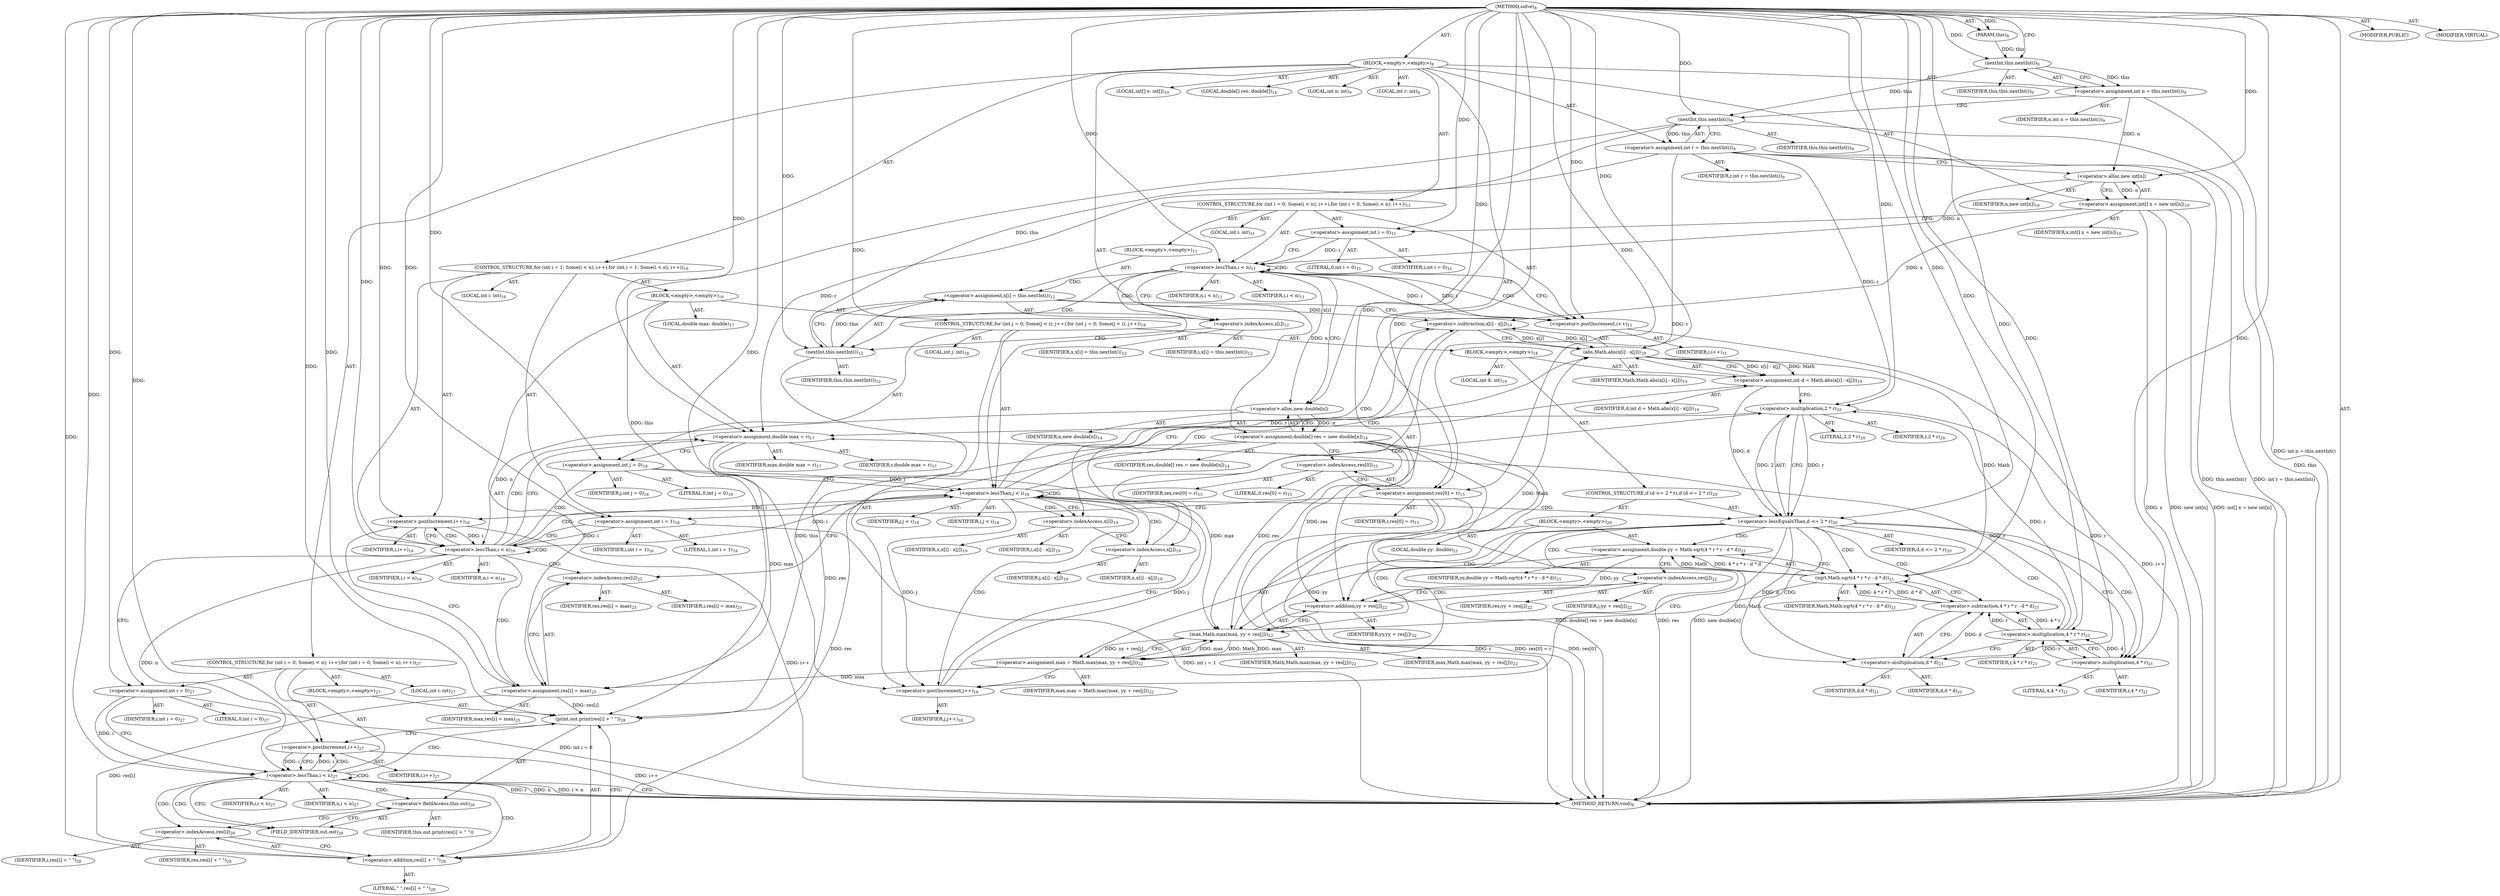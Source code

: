 digraph "solve" {  
"29" [label = <(METHOD,solve)<SUB>8</SUB>> ]
"4" [label = <(PARAM,this)<SUB>8</SUB>> ]
"30" [label = <(BLOCK,&lt;empty&gt;,&lt;empty&gt;)<SUB>8</SUB>> ]
"31" [label = <(LOCAL,int n: int)<SUB>9</SUB>> ]
"32" [label = <(LOCAL,int r: int)<SUB>9</SUB>> ]
"33" [label = <(&lt;operator&gt;.assignment,int n = this.nextInt())<SUB>9</SUB>> ]
"34" [label = <(IDENTIFIER,n,int n = this.nextInt())<SUB>9</SUB>> ]
"35" [label = <(nextInt,this.nextInt())<SUB>9</SUB>> ]
"3" [label = <(IDENTIFIER,this,this.nextInt())<SUB>9</SUB>> ]
"36" [label = <(&lt;operator&gt;.assignment,int r = this.nextInt())<SUB>9</SUB>> ]
"37" [label = <(IDENTIFIER,r,int r = this.nextInt())<SUB>9</SUB>> ]
"38" [label = <(nextInt,this.nextInt())<SUB>9</SUB>> ]
"5" [label = <(IDENTIFIER,this,this.nextInt())<SUB>9</SUB>> ]
"39" [label = <(LOCAL,int[] x: int[])<SUB>10</SUB>> ]
"40" [label = <(&lt;operator&gt;.assignment,int[] x = new int[n])<SUB>10</SUB>> ]
"41" [label = <(IDENTIFIER,x,int[] x = new int[n])<SUB>10</SUB>> ]
"42" [label = <(&lt;operator&gt;.alloc,new int[n])> ]
"43" [label = <(IDENTIFIER,n,new int[n])<SUB>10</SUB>> ]
"44" [label = <(CONTROL_STRUCTURE,for (int i = 0; Some(i &lt; n); i++),for (int i = 0; Some(i &lt; n); i++))<SUB>11</SUB>> ]
"45" [label = <(LOCAL,int i: int)<SUB>11</SUB>> ]
"46" [label = <(&lt;operator&gt;.assignment,int i = 0)<SUB>11</SUB>> ]
"47" [label = <(IDENTIFIER,i,int i = 0)<SUB>11</SUB>> ]
"48" [label = <(LITERAL,0,int i = 0)<SUB>11</SUB>> ]
"49" [label = <(&lt;operator&gt;.lessThan,i &lt; n)<SUB>11</SUB>> ]
"50" [label = <(IDENTIFIER,i,i &lt; n)<SUB>11</SUB>> ]
"51" [label = <(IDENTIFIER,n,i &lt; n)<SUB>11</SUB>> ]
"52" [label = <(&lt;operator&gt;.postIncrement,i++)<SUB>11</SUB>> ]
"53" [label = <(IDENTIFIER,i,i++)<SUB>11</SUB>> ]
"54" [label = <(BLOCK,&lt;empty&gt;,&lt;empty&gt;)<SUB>11</SUB>> ]
"55" [label = <(&lt;operator&gt;.assignment,x[i] = this.nextInt())<SUB>12</SUB>> ]
"56" [label = <(&lt;operator&gt;.indexAccess,x[i])<SUB>12</SUB>> ]
"57" [label = <(IDENTIFIER,x,x[i] = this.nextInt())<SUB>12</SUB>> ]
"58" [label = <(IDENTIFIER,i,x[i] = this.nextInt())<SUB>12</SUB>> ]
"59" [label = <(nextInt,this.nextInt())<SUB>12</SUB>> ]
"6" [label = <(IDENTIFIER,this,this.nextInt())<SUB>12</SUB>> ]
"60" [label = <(LOCAL,double[] res: double[])<SUB>14</SUB>> ]
"61" [label = <(&lt;operator&gt;.assignment,double[] res = new double[n])<SUB>14</SUB>> ]
"62" [label = <(IDENTIFIER,res,double[] res = new double[n])<SUB>14</SUB>> ]
"63" [label = <(&lt;operator&gt;.alloc,new double[n])> ]
"64" [label = <(IDENTIFIER,n,new double[n])<SUB>14</SUB>> ]
"65" [label = <(&lt;operator&gt;.assignment,res[0] = r)<SUB>15</SUB>> ]
"66" [label = <(&lt;operator&gt;.indexAccess,res[0])<SUB>15</SUB>> ]
"67" [label = <(IDENTIFIER,res,res[0] = r)<SUB>15</SUB>> ]
"68" [label = <(LITERAL,0,res[0] = r)<SUB>15</SUB>> ]
"69" [label = <(IDENTIFIER,r,res[0] = r)<SUB>15</SUB>> ]
"70" [label = <(CONTROL_STRUCTURE,for (int i = 1; Some(i &lt; n); i++),for (int i = 1; Some(i &lt; n); i++))<SUB>16</SUB>> ]
"71" [label = <(LOCAL,int i: int)<SUB>16</SUB>> ]
"72" [label = <(&lt;operator&gt;.assignment,int i = 1)<SUB>16</SUB>> ]
"73" [label = <(IDENTIFIER,i,int i = 1)<SUB>16</SUB>> ]
"74" [label = <(LITERAL,1,int i = 1)<SUB>16</SUB>> ]
"75" [label = <(&lt;operator&gt;.lessThan,i &lt; n)<SUB>16</SUB>> ]
"76" [label = <(IDENTIFIER,i,i &lt; n)<SUB>16</SUB>> ]
"77" [label = <(IDENTIFIER,n,i &lt; n)<SUB>16</SUB>> ]
"78" [label = <(&lt;operator&gt;.postIncrement,i++)<SUB>16</SUB>> ]
"79" [label = <(IDENTIFIER,i,i++)<SUB>16</SUB>> ]
"80" [label = <(BLOCK,&lt;empty&gt;,&lt;empty&gt;)<SUB>16</SUB>> ]
"81" [label = <(LOCAL,double max: double)<SUB>17</SUB>> ]
"82" [label = <(&lt;operator&gt;.assignment,double max = r)<SUB>17</SUB>> ]
"83" [label = <(IDENTIFIER,max,double max = r)<SUB>17</SUB>> ]
"84" [label = <(IDENTIFIER,r,double max = r)<SUB>17</SUB>> ]
"85" [label = <(CONTROL_STRUCTURE,for (int j = 0; Some(j &lt; i); j++),for (int j = 0; Some(j &lt; i); j++))<SUB>18</SUB>> ]
"86" [label = <(LOCAL,int j: int)<SUB>18</SUB>> ]
"87" [label = <(&lt;operator&gt;.assignment,int j = 0)<SUB>18</SUB>> ]
"88" [label = <(IDENTIFIER,j,int j = 0)<SUB>18</SUB>> ]
"89" [label = <(LITERAL,0,int j = 0)<SUB>18</SUB>> ]
"90" [label = <(&lt;operator&gt;.lessThan,j &lt; i)<SUB>18</SUB>> ]
"91" [label = <(IDENTIFIER,j,j &lt; i)<SUB>18</SUB>> ]
"92" [label = <(IDENTIFIER,i,j &lt; i)<SUB>18</SUB>> ]
"93" [label = <(&lt;operator&gt;.postIncrement,j++)<SUB>18</SUB>> ]
"94" [label = <(IDENTIFIER,j,j++)<SUB>18</SUB>> ]
"95" [label = <(BLOCK,&lt;empty&gt;,&lt;empty&gt;)<SUB>18</SUB>> ]
"96" [label = <(LOCAL,int d: int)<SUB>19</SUB>> ]
"97" [label = <(&lt;operator&gt;.assignment,int d = Math.abs(x[i] - x[j]))<SUB>19</SUB>> ]
"98" [label = <(IDENTIFIER,d,int d = Math.abs(x[i] - x[j]))<SUB>19</SUB>> ]
"99" [label = <(abs,Math.abs(x[i] - x[j]))<SUB>19</SUB>> ]
"100" [label = <(IDENTIFIER,Math,Math.abs(x[i] - x[j]))<SUB>19</SUB>> ]
"101" [label = <(&lt;operator&gt;.subtraction,x[i] - x[j])<SUB>19</SUB>> ]
"102" [label = <(&lt;operator&gt;.indexAccess,x[i])<SUB>19</SUB>> ]
"103" [label = <(IDENTIFIER,x,x[i] - x[j])<SUB>19</SUB>> ]
"104" [label = <(IDENTIFIER,i,x[i] - x[j])<SUB>19</SUB>> ]
"105" [label = <(&lt;operator&gt;.indexAccess,x[j])<SUB>19</SUB>> ]
"106" [label = <(IDENTIFIER,x,x[i] - x[j])<SUB>19</SUB>> ]
"107" [label = <(IDENTIFIER,j,x[i] - x[j])<SUB>19</SUB>> ]
"108" [label = <(CONTROL_STRUCTURE,if (d &lt;= 2 * r),if (d &lt;= 2 * r))<SUB>20</SUB>> ]
"109" [label = <(&lt;operator&gt;.lessEqualsThan,d &lt;= 2 * r)<SUB>20</SUB>> ]
"110" [label = <(IDENTIFIER,d,d &lt;= 2 * r)<SUB>20</SUB>> ]
"111" [label = <(&lt;operator&gt;.multiplication,2 * r)<SUB>20</SUB>> ]
"112" [label = <(LITERAL,2,2 * r)<SUB>20</SUB>> ]
"113" [label = <(IDENTIFIER,r,2 * r)<SUB>20</SUB>> ]
"114" [label = <(BLOCK,&lt;empty&gt;,&lt;empty&gt;)<SUB>20</SUB>> ]
"115" [label = <(LOCAL,double yy: double)<SUB>21</SUB>> ]
"116" [label = <(&lt;operator&gt;.assignment,double yy = Math.sqrt(4 * r * r - d * d))<SUB>21</SUB>> ]
"117" [label = <(IDENTIFIER,yy,double yy = Math.sqrt(4 * r * r - d * d))<SUB>21</SUB>> ]
"118" [label = <(sqrt,Math.sqrt(4 * r * r - d * d))<SUB>21</SUB>> ]
"119" [label = <(IDENTIFIER,Math,Math.sqrt(4 * r * r - d * d))<SUB>21</SUB>> ]
"120" [label = <(&lt;operator&gt;.subtraction,4 * r * r - d * d)<SUB>21</SUB>> ]
"121" [label = <(&lt;operator&gt;.multiplication,4 * r * r)<SUB>21</SUB>> ]
"122" [label = <(&lt;operator&gt;.multiplication,4 * r)<SUB>21</SUB>> ]
"123" [label = <(LITERAL,4,4 * r)<SUB>21</SUB>> ]
"124" [label = <(IDENTIFIER,r,4 * r)<SUB>21</SUB>> ]
"125" [label = <(IDENTIFIER,r,4 * r * r)<SUB>21</SUB>> ]
"126" [label = <(&lt;operator&gt;.multiplication,d * d)<SUB>21</SUB>> ]
"127" [label = <(IDENTIFIER,d,d * d)<SUB>21</SUB>> ]
"128" [label = <(IDENTIFIER,d,d * d)<SUB>21</SUB>> ]
"129" [label = <(&lt;operator&gt;.assignment,max = Math.max(max, yy + res[j]))<SUB>22</SUB>> ]
"130" [label = <(IDENTIFIER,max,max = Math.max(max, yy + res[j]))<SUB>22</SUB>> ]
"131" [label = <(max,Math.max(max, yy + res[j]))<SUB>22</SUB>> ]
"132" [label = <(IDENTIFIER,Math,Math.max(max, yy + res[j]))<SUB>22</SUB>> ]
"133" [label = <(IDENTIFIER,max,Math.max(max, yy + res[j]))<SUB>22</SUB>> ]
"134" [label = <(&lt;operator&gt;.addition,yy + res[j])<SUB>22</SUB>> ]
"135" [label = <(IDENTIFIER,yy,yy + res[j])<SUB>22</SUB>> ]
"136" [label = <(&lt;operator&gt;.indexAccess,res[j])<SUB>22</SUB>> ]
"137" [label = <(IDENTIFIER,res,yy + res[j])<SUB>22</SUB>> ]
"138" [label = <(IDENTIFIER,j,yy + res[j])<SUB>22</SUB>> ]
"139" [label = <(&lt;operator&gt;.assignment,res[i] = max)<SUB>25</SUB>> ]
"140" [label = <(&lt;operator&gt;.indexAccess,res[i])<SUB>25</SUB>> ]
"141" [label = <(IDENTIFIER,res,res[i] = max)<SUB>25</SUB>> ]
"142" [label = <(IDENTIFIER,i,res[i] = max)<SUB>25</SUB>> ]
"143" [label = <(IDENTIFIER,max,res[i] = max)<SUB>25</SUB>> ]
"144" [label = <(CONTROL_STRUCTURE,for (int i = 0; Some(i &lt; n); i++),for (int i = 0; Some(i &lt; n); i++))<SUB>27</SUB>> ]
"145" [label = <(LOCAL,int i: int)<SUB>27</SUB>> ]
"146" [label = <(&lt;operator&gt;.assignment,int i = 0)<SUB>27</SUB>> ]
"147" [label = <(IDENTIFIER,i,int i = 0)<SUB>27</SUB>> ]
"148" [label = <(LITERAL,0,int i = 0)<SUB>27</SUB>> ]
"149" [label = <(&lt;operator&gt;.lessThan,i &lt; n)<SUB>27</SUB>> ]
"150" [label = <(IDENTIFIER,i,i &lt; n)<SUB>27</SUB>> ]
"151" [label = <(IDENTIFIER,n,i &lt; n)<SUB>27</SUB>> ]
"152" [label = <(&lt;operator&gt;.postIncrement,i++)<SUB>27</SUB>> ]
"153" [label = <(IDENTIFIER,i,i++)<SUB>27</SUB>> ]
"154" [label = <(BLOCK,&lt;empty&gt;,&lt;empty&gt;)<SUB>27</SUB>> ]
"155" [label = <(print,out.print(res[i] + &quot; &quot;))<SUB>28</SUB>> ]
"156" [label = <(&lt;operator&gt;.fieldAccess,this.out)<SUB>28</SUB>> ]
"157" [label = <(IDENTIFIER,this,out.print(res[i] + &quot; &quot;))> ]
"158" [label = <(FIELD_IDENTIFIER,out,out)<SUB>28</SUB>> ]
"159" [label = <(&lt;operator&gt;.addition,res[i] + &quot; &quot;)<SUB>28</SUB>> ]
"160" [label = <(&lt;operator&gt;.indexAccess,res[i])<SUB>28</SUB>> ]
"161" [label = <(IDENTIFIER,res,res[i] + &quot; &quot;)<SUB>28</SUB>> ]
"162" [label = <(IDENTIFIER,i,res[i] + &quot; &quot;)<SUB>28</SUB>> ]
"163" [label = <(LITERAL,&quot; &quot;,res[i] + &quot; &quot;)<SUB>28</SUB>> ]
"164" [label = <(MODIFIER,PUBLIC)> ]
"165" [label = <(MODIFIER,VIRTUAL)> ]
"166" [label = <(METHOD_RETURN,void)<SUB>8</SUB>> ]
  "29" -> "4"  [ label = "AST: "] 
  "29" -> "30"  [ label = "AST: "] 
  "29" -> "164"  [ label = "AST: "] 
  "29" -> "165"  [ label = "AST: "] 
  "29" -> "166"  [ label = "AST: "] 
  "30" -> "31"  [ label = "AST: "] 
  "30" -> "32"  [ label = "AST: "] 
  "30" -> "33"  [ label = "AST: "] 
  "30" -> "36"  [ label = "AST: "] 
  "30" -> "39"  [ label = "AST: "] 
  "30" -> "40"  [ label = "AST: "] 
  "30" -> "44"  [ label = "AST: "] 
  "30" -> "60"  [ label = "AST: "] 
  "30" -> "61"  [ label = "AST: "] 
  "30" -> "65"  [ label = "AST: "] 
  "30" -> "70"  [ label = "AST: "] 
  "30" -> "144"  [ label = "AST: "] 
  "33" -> "34"  [ label = "AST: "] 
  "33" -> "35"  [ label = "AST: "] 
  "35" -> "3"  [ label = "AST: "] 
  "36" -> "37"  [ label = "AST: "] 
  "36" -> "38"  [ label = "AST: "] 
  "38" -> "5"  [ label = "AST: "] 
  "40" -> "41"  [ label = "AST: "] 
  "40" -> "42"  [ label = "AST: "] 
  "42" -> "43"  [ label = "AST: "] 
  "44" -> "45"  [ label = "AST: "] 
  "44" -> "46"  [ label = "AST: "] 
  "44" -> "49"  [ label = "AST: "] 
  "44" -> "52"  [ label = "AST: "] 
  "44" -> "54"  [ label = "AST: "] 
  "46" -> "47"  [ label = "AST: "] 
  "46" -> "48"  [ label = "AST: "] 
  "49" -> "50"  [ label = "AST: "] 
  "49" -> "51"  [ label = "AST: "] 
  "52" -> "53"  [ label = "AST: "] 
  "54" -> "55"  [ label = "AST: "] 
  "55" -> "56"  [ label = "AST: "] 
  "55" -> "59"  [ label = "AST: "] 
  "56" -> "57"  [ label = "AST: "] 
  "56" -> "58"  [ label = "AST: "] 
  "59" -> "6"  [ label = "AST: "] 
  "61" -> "62"  [ label = "AST: "] 
  "61" -> "63"  [ label = "AST: "] 
  "63" -> "64"  [ label = "AST: "] 
  "65" -> "66"  [ label = "AST: "] 
  "65" -> "69"  [ label = "AST: "] 
  "66" -> "67"  [ label = "AST: "] 
  "66" -> "68"  [ label = "AST: "] 
  "70" -> "71"  [ label = "AST: "] 
  "70" -> "72"  [ label = "AST: "] 
  "70" -> "75"  [ label = "AST: "] 
  "70" -> "78"  [ label = "AST: "] 
  "70" -> "80"  [ label = "AST: "] 
  "72" -> "73"  [ label = "AST: "] 
  "72" -> "74"  [ label = "AST: "] 
  "75" -> "76"  [ label = "AST: "] 
  "75" -> "77"  [ label = "AST: "] 
  "78" -> "79"  [ label = "AST: "] 
  "80" -> "81"  [ label = "AST: "] 
  "80" -> "82"  [ label = "AST: "] 
  "80" -> "85"  [ label = "AST: "] 
  "80" -> "139"  [ label = "AST: "] 
  "82" -> "83"  [ label = "AST: "] 
  "82" -> "84"  [ label = "AST: "] 
  "85" -> "86"  [ label = "AST: "] 
  "85" -> "87"  [ label = "AST: "] 
  "85" -> "90"  [ label = "AST: "] 
  "85" -> "93"  [ label = "AST: "] 
  "85" -> "95"  [ label = "AST: "] 
  "87" -> "88"  [ label = "AST: "] 
  "87" -> "89"  [ label = "AST: "] 
  "90" -> "91"  [ label = "AST: "] 
  "90" -> "92"  [ label = "AST: "] 
  "93" -> "94"  [ label = "AST: "] 
  "95" -> "96"  [ label = "AST: "] 
  "95" -> "97"  [ label = "AST: "] 
  "95" -> "108"  [ label = "AST: "] 
  "97" -> "98"  [ label = "AST: "] 
  "97" -> "99"  [ label = "AST: "] 
  "99" -> "100"  [ label = "AST: "] 
  "99" -> "101"  [ label = "AST: "] 
  "101" -> "102"  [ label = "AST: "] 
  "101" -> "105"  [ label = "AST: "] 
  "102" -> "103"  [ label = "AST: "] 
  "102" -> "104"  [ label = "AST: "] 
  "105" -> "106"  [ label = "AST: "] 
  "105" -> "107"  [ label = "AST: "] 
  "108" -> "109"  [ label = "AST: "] 
  "108" -> "114"  [ label = "AST: "] 
  "109" -> "110"  [ label = "AST: "] 
  "109" -> "111"  [ label = "AST: "] 
  "111" -> "112"  [ label = "AST: "] 
  "111" -> "113"  [ label = "AST: "] 
  "114" -> "115"  [ label = "AST: "] 
  "114" -> "116"  [ label = "AST: "] 
  "114" -> "129"  [ label = "AST: "] 
  "116" -> "117"  [ label = "AST: "] 
  "116" -> "118"  [ label = "AST: "] 
  "118" -> "119"  [ label = "AST: "] 
  "118" -> "120"  [ label = "AST: "] 
  "120" -> "121"  [ label = "AST: "] 
  "120" -> "126"  [ label = "AST: "] 
  "121" -> "122"  [ label = "AST: "] 
  "121" -> "125"  [ label = "AST: "] 
  "122" -> "123"  [ label = "AST: "] 
  "122" -> "124"  [ label = "AST: "] 
  "126" -> "127"  [ label = "AST: "] 
  "126" -> "128"  [ label = "AST: "] 
  "129" -> "130"  [ label = "AST: "] 
  "129" -> "131"  [ label = "AST: "] 
  "131" -> "132"  [ label = "AST: "] 
  "131" -> "133"  [ label = "AST: "] 
  "131" -> "134"  [ label = "AST: "] 
  "134" -> "135"  [ label = "AST: "] 
  "134" -> "136"  [ label = "AST: "] 
  "136" -> "137"  [ label = "AST: "] 
  "136" -> "138"  [ label = "AST: "] 
  "139" -> "140"  [ label = "AST: "] 
  "139" -> "143"  [ label = "AST: "] 
  "140" -> "141"  [ label = "AST: "] 
  "140" -> "142"  [ label = "AST: "] 
  "144" -> "145"  [ label = "AST: "] 
  "144" -> "146"  [ label = "AST: "] 
  "144" -> "149"  [ label = "AST: "] 
  "144" -> "152"  [ label = "AST: "] 
  "144" -> "154"  [ label = "AST: "] 
  "146" -> "147"  [ label = "AST: "] 
  "146" -> "148"  [ label = "AST: "] 
  "149" -> "150"  [ label = "AST: "] 
  "149" -> "151"  [ label = "AST: "] 
  "152" -> "153"  [ label = "AST: "] 
  "154" -> "155"  [ label = "AST: "] 
  "155" -> "156"  [ label = "AST: "] 
  "155" -> "159"  [ label = "AST: "] 
  "156" -> "157"  [ label = "AST: "] 
  "156" -> "158"  [ label = "AST: "] 
  "159" -> "160"  [ label = "AST: "] 
  "159" -> "163"  [ label = "AST: "] 
  "160" -> "161"  [ label = "AST: "] 
  "160" -> "162"  [ label = "AST: "] 
  "33" -> "38"  [ label = "CFG: "] 
  "36" -> "42"  [ label = "CFG: "] 
  "40" -> "46"  [ label = "CFG: "] 
  "61" -> "66"  [ label = "CFG: "] 
  "65" -> "72"  [ label = "CFG: "] 
  "35" -> "33"  [ label = "CFG: "] 
  "38" -> "36"  [ label = "CFG: "] 
  "42" -> "40"  [ label = "CFG: "] 
  "46" -> "49"  [ label = "CFG: "] 
  "49" -> "56"  [ label = "CFG: "] 
  "49" -> "63"  [ label = "CFG: "] 
  "52" -> "49"  [ label = "CFG: "] 
  "63" -> "61"  [ label = "CFG: "] 
  "66" -> "65"  [ label = "CFG: "] 
  "72" -> "75"  [ label = "CFG: "] 
  "75" -> "82"  [ label = "CFG: "] 
  "75" -> "146"  [ label = "CFG: "] 
  "78" -> "75"  [ label = "CFG: "] 
  "146" -> "149"  [ label = "CFG: "] 
  "149" -> "166"  [ label = "CFG: "] 
  "149" -> "158"  [ label = "CFG: "] 
  "152" -> "149"  [ label = "CFG: "] 
  "55" -> "52"  [ label = "CFG: "] 
  "82" -> "87"  [ label = "CFG: "] 
  "139" -> "78"  [ label = "CFG: "] 
  "155" -> "152"  [ label = "CFG: "] 
  "56" -> "59"  [ label = "CFG: "] 
  "59" -> "55"  [ label = "CFG: "] 
  "87" -> "90"  [ label = "CFG: "] 
  "90" -> "102"  [ label = "CFG: "] 
  "90" -> "140"  [ label = "CFG: "] 
  "93" -> "90"  [ label = "CFG: "] 
  "140" -> "139"  [ label = "CFG: "] 
  "156" -> "160"  [ label = "CFG: "] 
  "159" -> "155"  [ label = "CFG: "] 
  "97" -> "111"  [ label = "CFG: "] 
  "158" -> "156"  [ label = "CFG: "] 
  "160" -> "159"  [ label = "CFG: "] 
  "99" -> "97"  [ label = "CFG: "] 
  "109" -> "122"  [ label = "CFG: "] 
  "109" -> "93"  [ label = "CFG: "] 
  "101" -> "99"  [ label = "CFG: "] 
  "111" -> "109"  [ label = "CFG: "] 
  "116" -> "136"  [ label = "CFG: "] 
  "129" -> "93"  [ label = "CFG: "] 
  "102" -> "105"  [ label = "CFG: "] 
  "105" -> "101"  [ label = "CFG: "] 
  "118" -> "116"  [ label = "CFG: "] 
  "131" -> "129"  [ label = "CFG: "] 
  "120" -> "118"  [ label = "CFG: "] 
  "134" -> "131"  [ label = "CFG: "] 
  "121" -> "126"  [ label = "CFG: "] 
  "126" -> "120"  [ label = "CFG: "] 
  "136" -> "134"  [ label = "CFG: "] 
  "122" -> "121"  [ label = "CFG: "] 
  "29" -> "35"  [ label = "CFG: "] 
  "33" -> "166"  [ label = "DDG: int n = this.nextInt()"] 
  "38" -> "166"  [ label = "DDG: this"] 
  "36" -> "166"  [ label = "DDG: this.nextInt()"] 
  "36" -> "166"  [ label = "DDG: int r = this.nextInt()"] 
  "40" -> "166"  [ label = "DDG: x"] 
  "40" -> "166"  [ label = "DDG: new int[n]"] 
  "40" -> "166"  [ label = "DDG: int[] x = new int[n]"] 
  "61" -> "166"  [ label = "DDG: res"] 
  "61" -> "166"  [ label = "DDG: new double[n]"] 
  "61" -> "166"  [ label = "DDG: double[] res = new double[n]"] 
  "65" -> "166"  [ label = "DDG: res[0]"] 
  "65" -> "166"  [ label = "DDG: r"] 
  "65" -> "166"  [ label = "DDG: res[0] = r"] 
  "72" -> "166"  [ label = "DDG: int i = 1"] 
  "146" -> "166"  [ label = "DDG: int i = 0"] 
  "149" -> "166"  [ label = "DDG: i"] 
  "149" -> "166"  [ label = "DDG: n"] 
  "149" -> "166"  [ label = "DDG: i &lt; n"] 
  "152" -> "166"  [ label = "DDG: i++"] 
  "78" -> "166"  [ label = "DDG: i++"] 
  "52" -> "166"  [ label = "DDG: i++"] 
  "29" -> "4"  [ label = "DDG: "] 
  "35" -> "33"  [ label = "DDG: this"] 
  "38" -> "36"  [ label = "DDG: this"] 
  "42" -> "40"  [ label = "DDG: n"] 
  "63" -> "61"  [ label = "DDG: n"] 
  "36" -> "65"  [ label = "DDG: r"] 
  "29" -> "65"  [ label = "DDG: "] 
  "29" -> "46"  [ label = "DDG: "] 
  "29" -> "72"  [ label = "DDG: "] 
  "29" -> "146"  [ label = "DDG: "] 
  "4" -> "35"  [ label = "DDG: this"] 
  "29" -> "35"  [ label = "DDG: "] 
  "35" -> "38"  [ label = "DDG: this"] 
  "29" -> "38"  [ label = "DDG: "] 
  "33" -> "42"  [ label = "DDG: n"] 
  "29" -> "42"  [ label = "DDG: "] 
  "46" -> "49"  [ label = "DDG: i"] 
  "52" -> "49"  [ label = "DDG: i"] 
  "29" -> "49"  [ label = "DDG: "] 
  "42" -> "49"  [ label = "DDG: n"] 
  "49" -> "52"  [ label = "DDG: i"] 
  "29" -> "52"  [ label = "DDG: "] 
  "59" -> "55"  [ label = "DDG: this"] 
  "49" -> "63"  [ label = "DDG: n"] 
  "29" -> "63"  [ label = "DDG: "] 
  "72" -> "75"  [ label = "DDG: i"] 
  "78" -> "75"  [ label = "DDG: i"] 
  "29" -> "75"  [ label = "DDG: "] 
  "63" -> "75"  [ label = "DDG: n"] 
  "90" -> "78"  [ label = "DDG: i"] 
  "29" -> "78"  [ label = "DDG: "] 
  "111" -> "82"  [ label = "DDG: r"] 
  "121" -> "82"  [ label = "DDG: r"] 
  "29" -> "82"  [ label = "DDG: "] 
  "36" -> "82"  [ label = "DDG: r"] 
  "82" -> "139"  [ label = "DDG: max"] 
  "129" -> "139"  [ label = "DDG: max"] 
  "29" -> "139"  [ label = "DDG: "] 
  "146" -> "149"  [ label = "DDG: i"] 
  "152" -> "149"  [ label = "DDG: i"] 
  "29" -> "149"  [ label = "DDG: "] 
  "75" -> "149"  [ label = "DDG: n"] 
  "149" -> "152"  [ label = "DDG: i"] 
  "29" -> "152"  [ label = "DDG: "] 
  "29" -> "87"  [ label = "DDG: "] 
  "38" -> "155"  [ label = "DDG: this"] 
  "59" -> "155"  [ label = "DDG: this"] 
  "61" -> "155"  [ label = "DDG: res"] 
  "139" -> "155"  [ label = "DDG: res[i]"] 
  "29" -> "155"  [ label = "DDG: "] 
  "38" -> "59"  [ label = "DDG: this"] 
  "29" -> "59"  [ label = "DDG: "] 
  "87" -> "90"  [ label = "DDG: j"] 
  "93" -> "90"  [ label = "DDG: j"] 
  "29" -> "90"  [ label = "DDG: "] 
  "75" -> "90"  [ label = "DDG: i"] 
  "90" -> "93"  [ label = "DDG: j"] 
  "29" -> "93"  [ label = "DDG: "] 
  "99" -> "97"  [ label = "DDG: Math"] 
  "99" -> "97"  [ label = "DDG: x[i] - x[j]"] 
  "61" -> "159"  [ label = "DDG: res"] 
  "139" -> "159"  [ label = "DDG: res[i]"] 
  "29" -> "159"  [ label = "DDG: "] 
  "131" -> "99"  [ label = "DDG: Math"] 
  "29" -> "99"  [ label = "DDG: "] 
  "101" -> "99"  [ label = "DDG: x[i]"] 
  "101" -> "99"  [ label = "DDG: x[j]"] 
  "97" -> "109"  [ label = "DDG: d"] 
  "29" -> "109"  [ label = "DDG: "] 
  "111" -> "109"  [ label = "DDG: 2"] 
  "111" -> "109"  [ label = "DDG: r"] 
  "118" -> "116"  [ label = "DDG: Math"] 
  "118" -> "116"  [ label = "DDG: 4 * r * r - d * d"] 
  "131" -> "129"  [ label = "DDG: Math"] 
  "131" -> "129"  [ label = "DDG: max"] 
  "131" -> "129"  [ label = "DDG: yy + res[j]"] 
  "40" -> "101"  [ label = "DDG: x"] 
  "55" -> "101"  [ label = "DDG: x[i]"] 
  "29" -> "111"  [ label = "DDG: "] 
  "121" -> "111"  [ label = "DDG: r"] 
  "36" -> "111"  [ label = "DDG: r"] 
  "99" -> "118"  [ label = "DDG: Math"] 
  "29" -> "118"  [ label = "DDG: "] 
  "120" -> "118"  [ label = "DDG: 4 * r * r"] 
  "120" -> "118"  [ label = "DDG: d * d"] 
  "118" -> "131"  [ label = "DDG: Math"] 
  "29" -> "131"  [ label = "DDG: "] 
  "82" -> "131"  [ label = "DDG: max"] 
  "129" -> "131"  [ label = "DDG: max"] 
  "116" -> "131"  [ label = "DDG: yy"] 
  "61" -> "131"  [ label = "DDG: res"] 
  "121" -> "120"  [ label = "DDG: 4 * r"] 
  "121" -> "120"  [ label = "DDG: r"] 
  "126" -> "120"  [ label = "DDG: d"] 
  "116" -> "134"  [ label = "DDG: yy"] 
  "29" -> "134"  [ label = "DDG: "] 
  "61" -> "134"  [ label = "DDG: res"] 
  "122" -> "121"  [ label = "DDG: 4"] 
  "122" -> "121"  [ label = "DDG: r"] 
  "29" -> "121"  [ label = "DDG: "] 
  "109" -> "126"  [ label = "DDG: d"] 
  "29" -> "126"  [ label = "DDG: "] 
  "29" -> "122"  [ label = "DDG: "] 
  "111" -> "122"  [ label = "DDG: r"] 
  "49" -> "49"  [ label = "CDG: "] 
  "49" -> "52"  [ label = "CDG: "] 
  "49" -> "56"  [ label = "CDG: "] 
  "49" -> "59"  [ label = "CDG: "] 
  "49" -> "55"  [ label = "CDG: "] 
  "75" -> "75"  [ label = "CDG: "] 
  "75" -> "87"  [ label = "CDG: "] 
  "75" -> "82"  [ label = "CDG: "] 
  "75" -> "140"  [ label = "CDG: "] 
  "75" -> "90"  [ label = "CDG: "] 
  "75" -> "139"  [ label = "CDG: "] 
  "75" -> "78"  [ label = "CDG: "] 
  "149" -> "160"  [ label = "CDG: "] 
  "149" -> "149"  [ label = "CDG: "] 
  "149" -> "159"  [ label = "CDG: "] 
  "149" -> "152"  [ label = "CDG: "] 
  "149" -> "155"  [ label = "CDG: "] 
  "149" -> "156"  [ label = "CDG: "] 
  "149" -> "158"  [ label = "CDG: "] 
  "90" -> "99"  [ label = "CDG: "] 
  "90" -> "102"  [ label = "CDG: "] 
  "90" -> "97"  [ label = "CDG: "] 
  "90" -> "93"  [ label = "CDG: "] 
  "90" -> "101"  [ label = "CDG: "] 
  "90" -> "90"  [ label = "CDG: "] 
  "90" -> "105"  [ label = "CDG: "] 
  "90" -> "111"  [ label = "CDG: "] 
  "90" -> "109"  [ label = "CDG: "] 
  "109" -> "120"  [ label = "CDG: "] 
  "109" -> "136"  [ label = "CDG: "] 
  "109" -> "116"  [ label = "CDG: "] 
  "109" -> "122"  [ label = "CDG: "] 
  "109" -> "131"  [ label = "CDG: "] 
  "109" -> "121"  [ label = "CDG: "] 
  "109" -> "129"  [ label = "CDG: "] 
  "109" -> "134"  [ label = "CDG: "] 
  "109" -> "126"  [ label = "CDG: "] 
  "109" -> "118"  [ label = "CDG: "] 
}
